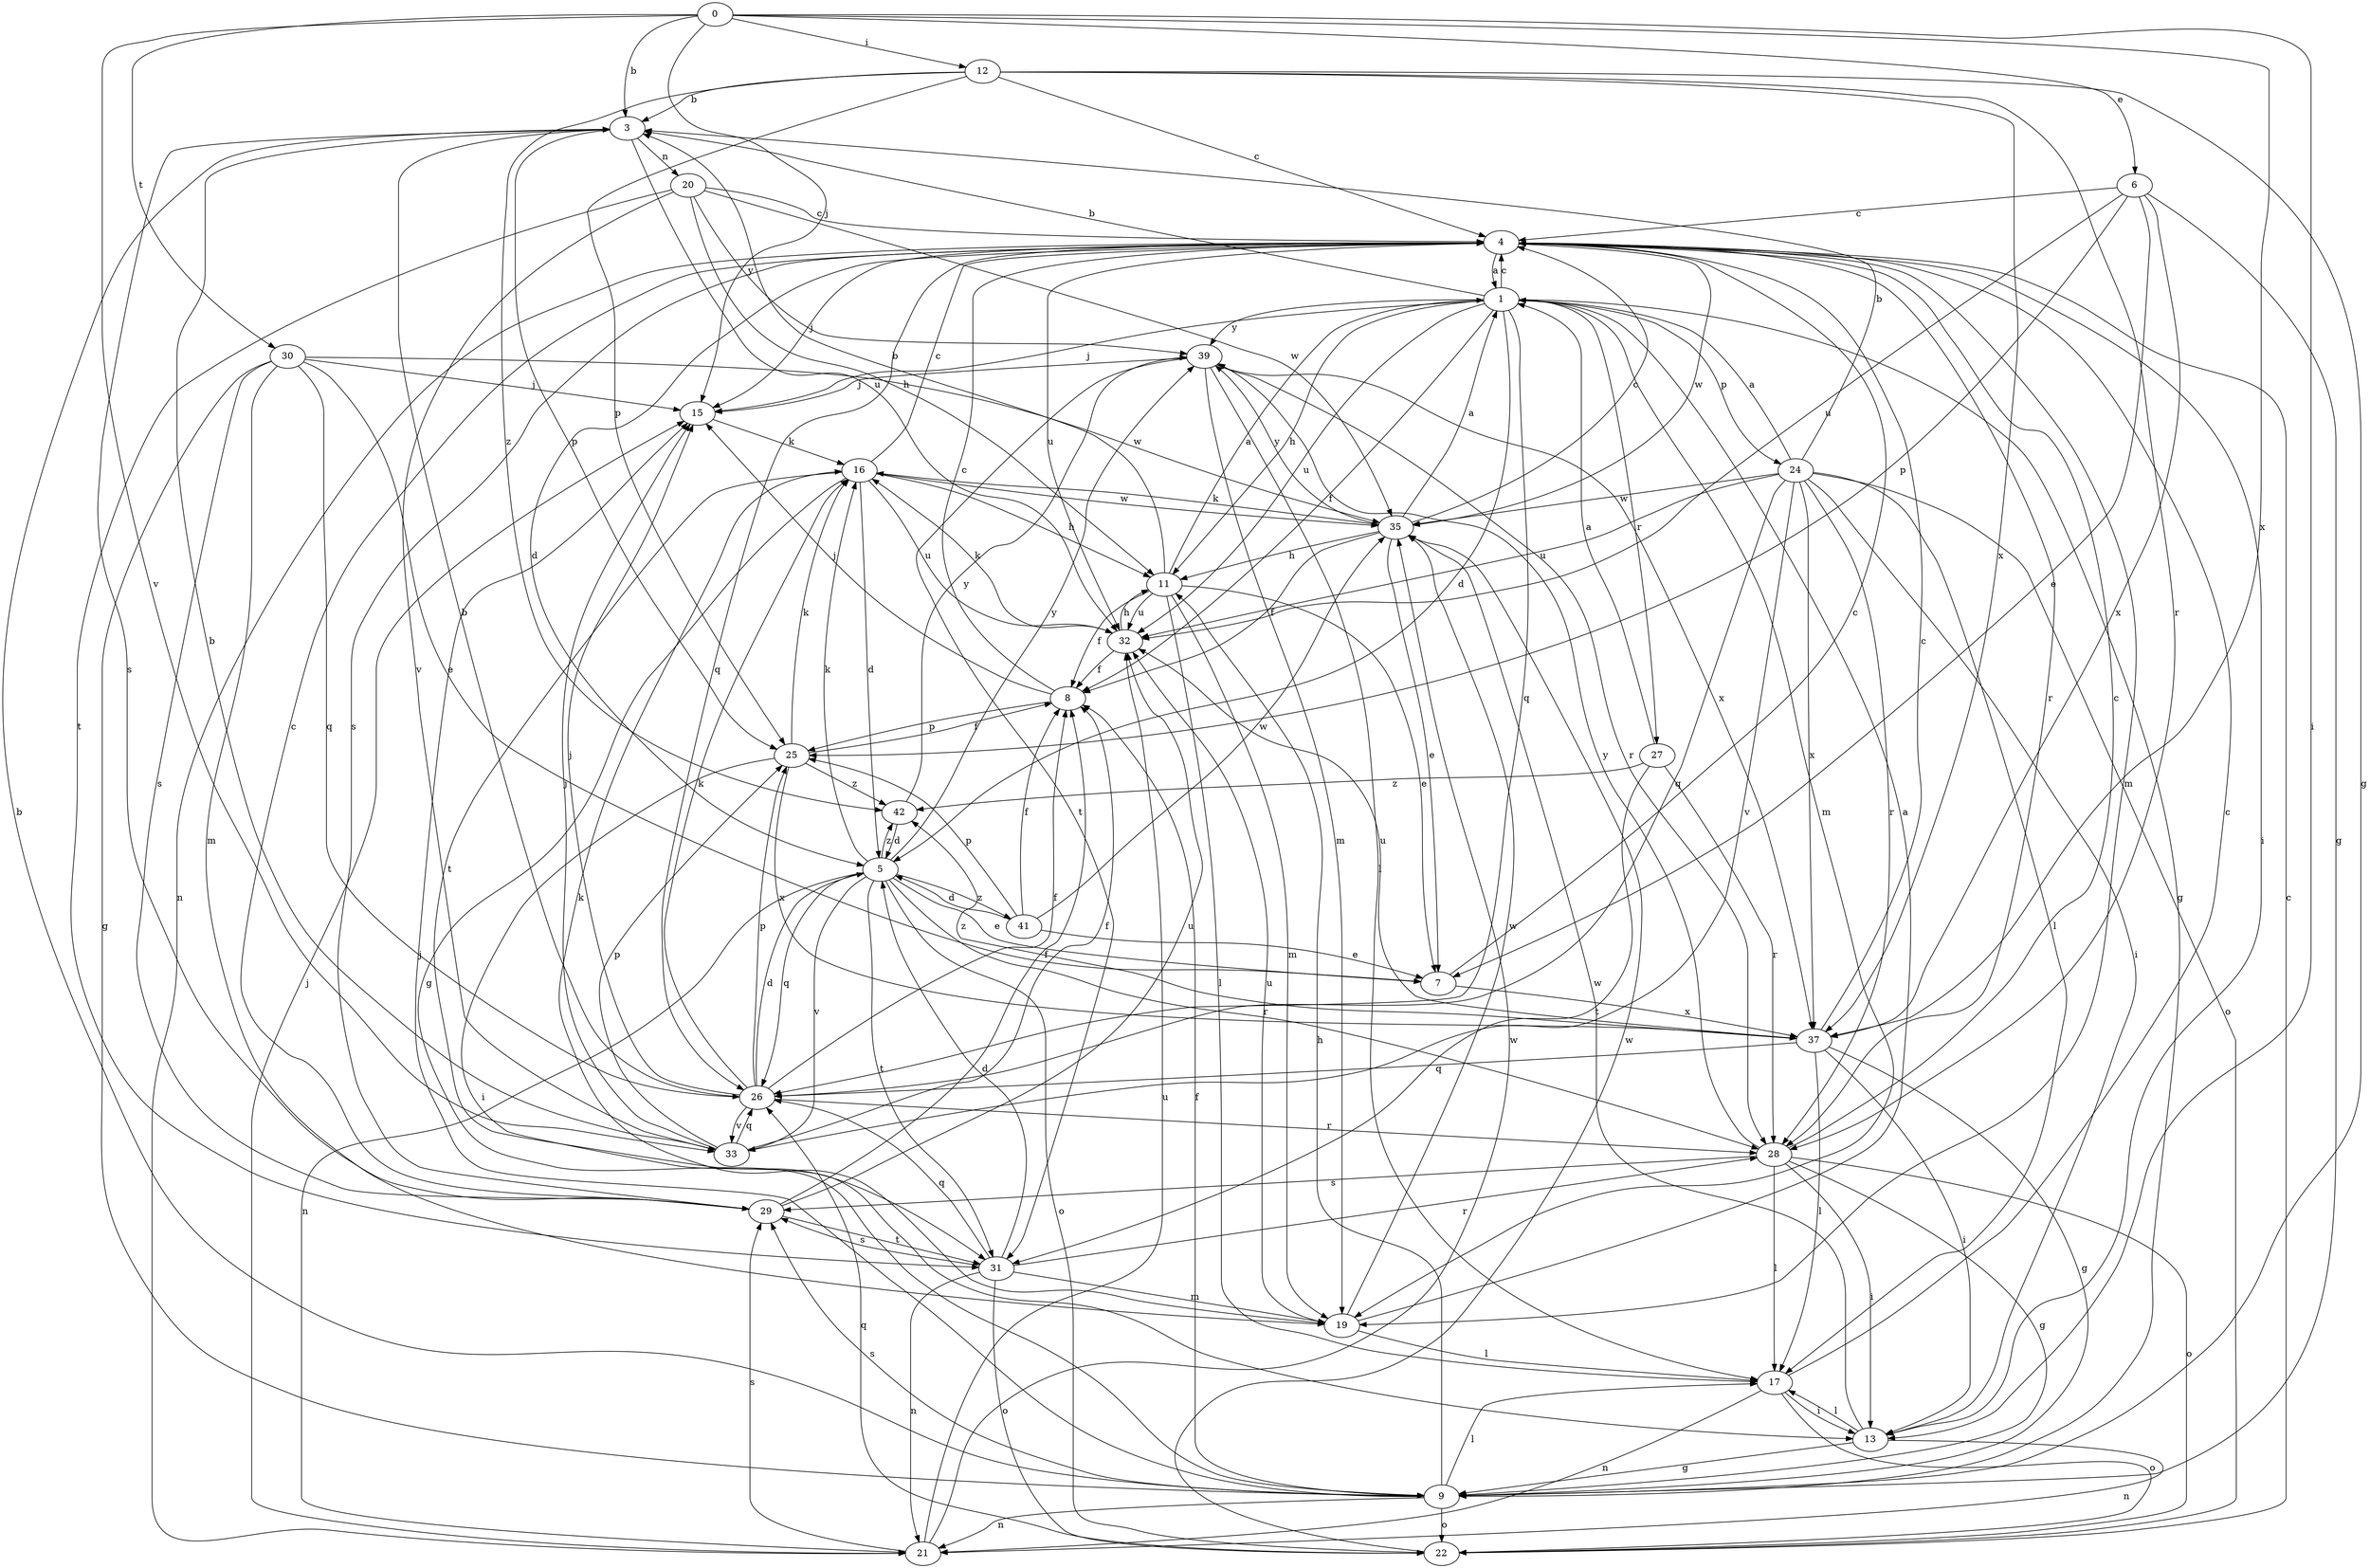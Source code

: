 strict digraph  {
0;
1;
3;
4;
5;
6;
7;
8;
9;
11;
12;
13;
15;
16;
17;
19;
20;
21;
22;
24;
25;
26;
27;
28;
29;
30;
31;
32;
33;
35;
37;
39;
41;
42;
0 -> 3  [label=b];
0 -> 6  [label=e];
0 -> 12  [label=i];
0 -> 13  [label=i];
0 -> 15  [label=j];
0 -> 30  [label=t];
0 -> 33  [label=v];
0 -> 37  [label=x];
1 -> 3  [label=b];
1 -> 4  [label=c];
1 -> 5  [label=d];
1 -> 8  [label=f];
1 -> 9  [label=g];
1 -> 11  [label=h];
1 -> 15  [label=j];
1 -> 19  [label=m];
1 -> 24  [label=p];
1 -> 26  [label=q];
1 -> 27  [label=r];
1 -> 32  [label=u];
1 -> 39  [label=y];
3 -> 20  [label=n];
3 -> 25  [label=p];
3 -> 29  [label=s];
3 -> 32  [label=u];
4 -> 1  [label=a];
4 -> 5  [label=d];
4 -> 13  [label=i];
4 -> 15  [label=j];
4 -> 19  [label=m];
4 -> 21  [label=n];
4 -> 26  [label=q];
4 -> 28  [label=r];
4 -> 29  [label=s];
4 -> 32  [label=u];
4 -> 35  [label=w];
5 -> 7  [label=e];
5 -> 16  [label=k];
5 -> 21  [label=n];
5 -> 22  [label=o];
5 -> 26  [label=q];
5 -> 28  [label=r];
5 -> 31  [label=t];
5 -> 33  [label=v];
5 -> 39  [label=y];
5 -> 41  [label=z];
5 -> 42  [label=z];
6 -> 4  [label=c];
6 -> 7  [label=e];
6 -> 9  [label=g];
6 -> 25  [label=p];
6 -> 32  [label=u];
6 -> 37  [label=x];
7 -> 4  [label=c];
7 -> 37  [label=x];
8 -> 4  [label=c];
8 -> 15  [label=j];
8 -> 25  [label=p];
9 -> 3  [label=b];
9 -> 8  [label=f];
9 -> 11  [label=h];
9 -> 15  [label=j];
9 -> 17  [label=l];
9 -> 21  [label=n];
9 -> 22  [label=o];
9 -> 29  [label=s];
11 -> 1  [label=a];
11 -> 3  [label=b];
11 -> 7  [label=e];
11 -> 8  [label=f];
11 -> 17  [label=l];
11 -> 19  [label=m];
11 -> 32  [label=u];
12 -> 3  [label=b];
12 -> 4  [label=c];
12 -> 9  [label=g];
12 -> 25  [label=p];
12 -> 28  [label=r];
12 -> 37  [label=x];
12 -> 42  [label=z];
13 -> 9  [label=g];
13 -> 17  [label=l];
13 -> 21  [label=n];
13 -> 35  [label=w];
15 -> 16  [label=k];
16 -> 4  [label=c];
16 -> 5  [label=d];
16 -> 9  [label=g];
16 -> 11  [label=h];
16 -> 31  [label=t];
16 -> 32  [label=u];
16 -> 35  [label=w];
17 -> 4  [label=c];
17 -> 13  [label=i];
17 -> 21  [label=n];
17 -> 22  [label=o];
19 -> 1  [label=a];
19 -> 16  [label=k];
19 -> 17  [label=l];
19 -> 32  [label=u];
19 -> 35  [label=w];
20 -> 4  [label=c];
20 -> 11  [label=h];
20 -> 31  [label=t];
20 -> 33  [label=v];
20 -> 35  [label=w];
20 -> 39  [label=y];
21 -> 15  [label=j];
21 -> 29  [label=s];
21 -> 32  [label=u];
21 -> 35  [label=w];
22 -> 4  [label=c];
22 -> 26  [label=q];
22 -> 35  [label=w];
24 -> 1  [label=a];
24 -> 3  [label=b];
24 -> 13  [label=i];
24 -> 17  [label=l];
24 -> 22  [label=o];
24 -> 26  [label=q];
24 -> 28  [label=r];
24 -> 32  [label=u];
24 -> 33  [label=v];
24 -> 35  [label=w];
24 -> 37  [label=x];
25 -> 8  [label=f];
25 -> 13  [label=i];
25 -> 16  [label=k];
25 -> 37  [label=x];
25 -> 42  [label=z];
26 -> 3  [label=b];
26 -> 5  [label=d];
26 -> 8  [label=f];
26 -> 15  [label=j];
26 -> 16  [label=k];
26 -> 25  [label=p];
26 -> 28  [label=r];
26 -> 33  [label=v];
27 -> 1  [label=a];
27 -> 28  [label=r];
27 -> 31  [label=t];
27 -> 42  [label=z];
28 -> 4  [label=c];
28 -> 9  [label=g];
28 -> 13  [label=i];
28 -> 17  [label=l];
28 -> 22  [label=o];
28 -> 29  [label=s];
28 -> 39  [label=y];
29 -> 4  [label=c];
29 -> 8  [label=f];
29 -> 31  [label=t];
29 -> 32  [label=u];
30 -> 7  [label=e];
30 -> 9  [label=g];
30 -> 15  [label=j];
30 -> 19  [label=m];
30 -> 26  [label=q];
30 -> 29  [label=s];
30 -> 35  [label=w];
31 -> 5  [label=d];
31 -> 19  [label=m];
31 -> 21  [label=n];
31 -> 22  [label=o];
31 -> 26  [label=q];
31 -> 28  [label=r];
31 -> 29  [label=s];
32 -> 8  [label=f];
32 -> 11  [label=h];
32 -> 16  [label=k];
33 -> 3  [label=b];
33 -> 8  [label=f];
33 -> 15  [label=j];
33 -> 25  [label=p];
33 -> 26  [label=q];
35 -> 1  [label=a];
35 -> 4  [label=c];
35 -> 7  [label=e];
35 -> 8  [label=f];
35 -> 11  [label=h];
35 -> 16  [label=k];
35 -> 39  [label=y];
37 -> 4  [label=c];
37 -> 9  [label=g];
37 -> 13  [label=i];
37 -> 17  [label=l];
37 -> 26  [label=q];
37 -> 32  [label=u];
37 -> 42  [label=z];
39 -> 15  [label=j];
39 -> 17  [label=l];
39 -> 19  [label=m];
39 -> 28  [label=r];
39 -> 31  [label=t];
39 -> 37  [label=x];
41 -> 5  [label=d];
41 -> 7  [label=e];
41 -> 8  [label=f];
41 -> 25  [label=p];
41 -> 35  [label=w];
42 -> 5  [label=d];
42 -> 39  [label=y];
}

